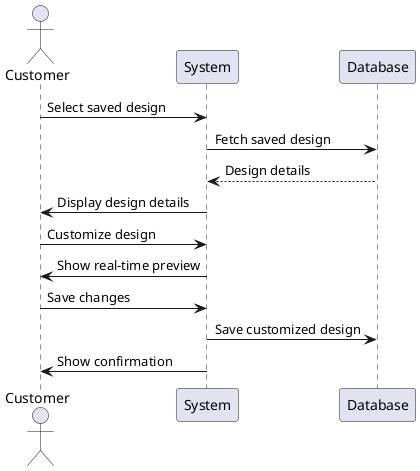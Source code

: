 @startuml CustomizeDesign
actor Customer
participant System
participant Database

Customer -> System: Select saved design
System -> Database: Fetch saved design
Database --> System: Design details
System -> Customer: Display design details
Customer -> System: Customize design
System -> Customer: Show real-time preview
Customer -> System: Save changes
System -> Database: Save customized design
System -> Customer: Show confirmation
@enduml

